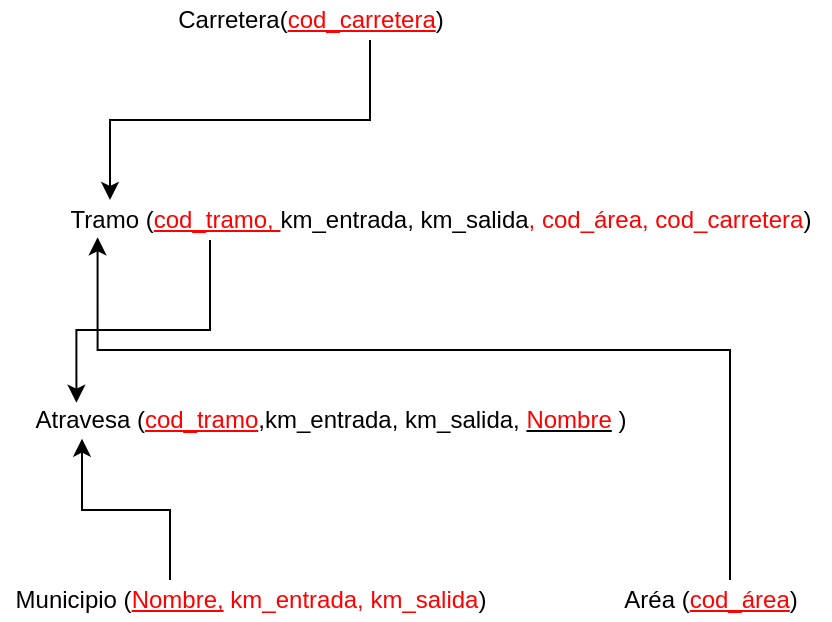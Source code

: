 <mxfile version="14.5.1" type="device"><diagram name="Página-1" id="Nd79KLqVKyi1I9eawQG8"><mxGraphModel dx="749" dy="550" grid="1" gridSize="10" guides="1" tooltips="1" connect="1" arrows="1" fold="1" page="1" pageScale="1" pageWidth="827" pageHeight="1169" math="0" shadow="0"><root><mxCell id="0"/><mxCell id="1" parent="0"/><mxCell id="qDTyFwRfZ8-lCscXPscA-16" style="edgeStyle=orthogonalEdgeStyle;rounded=0;orthogonalLoop=1;jettySize=auto;html=1;" parent="1" source="-mkQomgCQ2lA_cRwTADP-1" target="-mkQomgCQ2lA_cRwTADP-3" edge="1"><mxGeometry relative="1" as="geometry"><mxPoint x="180" y="110" as="targetPoint"/><Array as="points"><mxPoint x="310" y="95"/><mxPoint x="180" y="95"/></Array></mxGeometry></mxCell><mxCell id="-mkQomgCQ2lA_cRwTADP-1" value="Carretera(&lt;font color=&quot;#ff0000&quot;&gt;&lt;u&gt;cod_carretera&lt;/u&gt;&lt;/font&gt;)" style="text;html=1;align=center;verticalAlign=middle;resizable=0;points=[];autosize=1;strokeColor=none;fillColor=none;" parent="1" vertex="1"><mxGeometry x="205" y="35" width="150" height="20" as="geometry"/></mxCell><mxCell id="-mkQomgCQ2lA_cRwTADP-3" value="Tramo (&lt;u style=&quot;color: rgb(255 , 0 , 0)&quot;&gt;cod_tramo, &lt;/u&gt;km_entrada, km_salida&lt;font color=&quot;#ff0000&quot;&gt;, cod_área, cod_carretera&lt;/font&gt;)" style="text;html=1;align=center;verticalAlign=middle;resizable=0;points=[];autosize=1;strokeColor=none;fillColor=none;" parent="1" vertex="1"><mxGeometry x="150" y="135" width="390" height="20" as="geometry"/></mxCell><mxCell id="-mkQomgCQ2lA_cRwTADP-4" value="Municipio (&lt;font color=&quot;#ff0000&quot;&gt;&lt;u&gt;Nombre,&lt;/u&gt;&amp;nbsp;&lt;/font&gt;&lt;font color=&quot;#ff0000&quot;&gt;km_entrada, km_salida&lt;/font&gt;)" style="text;html=1;align=center;verticalAlign=middle;resizable=0;points=[];autosize=1;strokeColor=none;fillColor=none;" parent="1" vertex="1"><mxGeometry x="125" y="325" width="250" height="20" as="geometry"/></mxCell><mxCell id="-mkQomgCQ2lA_cRwTADP-5" value="Aréa (&lt;font color=&quot;#ff0000&quot;&gt;&lt;u&gt;cod_área&lt;/u&gt;&lt;/font&gt;)" style="text;html=1;align=center;verticalAlign=middle;resizable=0;points=[];autosize=1;strokeColor=none;fillColor=none;" parent="1" vertex="1"><mxGeometry x="430" y="325" width="100" height="20" as="geometry"/></mxCell><mxCell id="qDTyFwRfZ8-lCscXPscA-2" value="Atravesa (&lt;u style=&quot;color: rgb(255 , 0 , 0)&quot;&gt;cod_tramo&lt;/u&gt;,km_entrada, km_salida, &lt;u&gt;&lt;font color=&quot;#ff0000&quot;&gt;Nombre&lt;/font&gt;&lt;/u&gt; )" style="text;html=1;align=center;verticalAlign=middle;resizable=0;points=[];autosize=1;strokeColor=none;fillColor=none;" parent="1" vertex="1"><mxGeometry x="135" y="235" width="310" height="20" as="geometry"/></mxCell><mxCell id="qDTyFwRfZ8-lCscXPscA-5" style="edgeStyle=orthogonalEdgeStyle;rounded=0;orthogonalLoop=1;jettySize=auto;html=1;entryX=0.1;entryY=0.967;entryDx=0;entryDy=0;entryPerimeter=0;" parent="1" source="-mkQomgCQ2lA_cRwTADP-4" target="qDTyFwRfZ8-lCscXPscA-2" edge="1"><mxGeometry relative="1" as="geometry"><Array as="points"><mxPoint x="210" y="290"/><mxPoint x="166" y="290"/></Array></mxGeometry></mxCell><mxCell id="qDTyFwRfZ8-lCscXPscA-6" style="edgeStyle=orthogonalEdgeStyle;rounded=0;orthogonalLoop=1;jettySize=auto;html=1;entryX=0.091;entryY=0.067;entryDx=0;entryDy=0;entryPerimeter=0;" parent="1" source="-mkQomgCQ2lA_cRwTADP-3" target="qDTyFwRfZ8-lCscXPscA-2" edge="1"><mxGeometry relative="1" as="geometry"><Array as="points"><mxPoint x="230" y="200"/><mxPoint x="163" y="200"/></Array></mxGeometry></mxCell><mxCell id="qDTyFwRfZ8-lCscXPscA-8" style="edgeStyle=orthogonalEdgeStyle;rounded=0;orthogonalLoop=1;jettySize=auto;html=1;entryX=0.061;entryY=0.933;entryDx=0;entryDy=0;entryPerimeter=0;" parent="1" source="-mkQomgCQ2lA_cRwTADP-5" target="-mkQomgCQ2lA_cRwTADP-3" edge="1"><mxGeometry relative="1" as="geometry"><mxPoint x="150" y="180" as="targetPoint"/><Array as="points"><mxPoint x="490" y="210"/><mxPoint x="174" y="210"/></Array></mxGeometry></mxCell></root></mxGraphModel></diagram></mxfile>